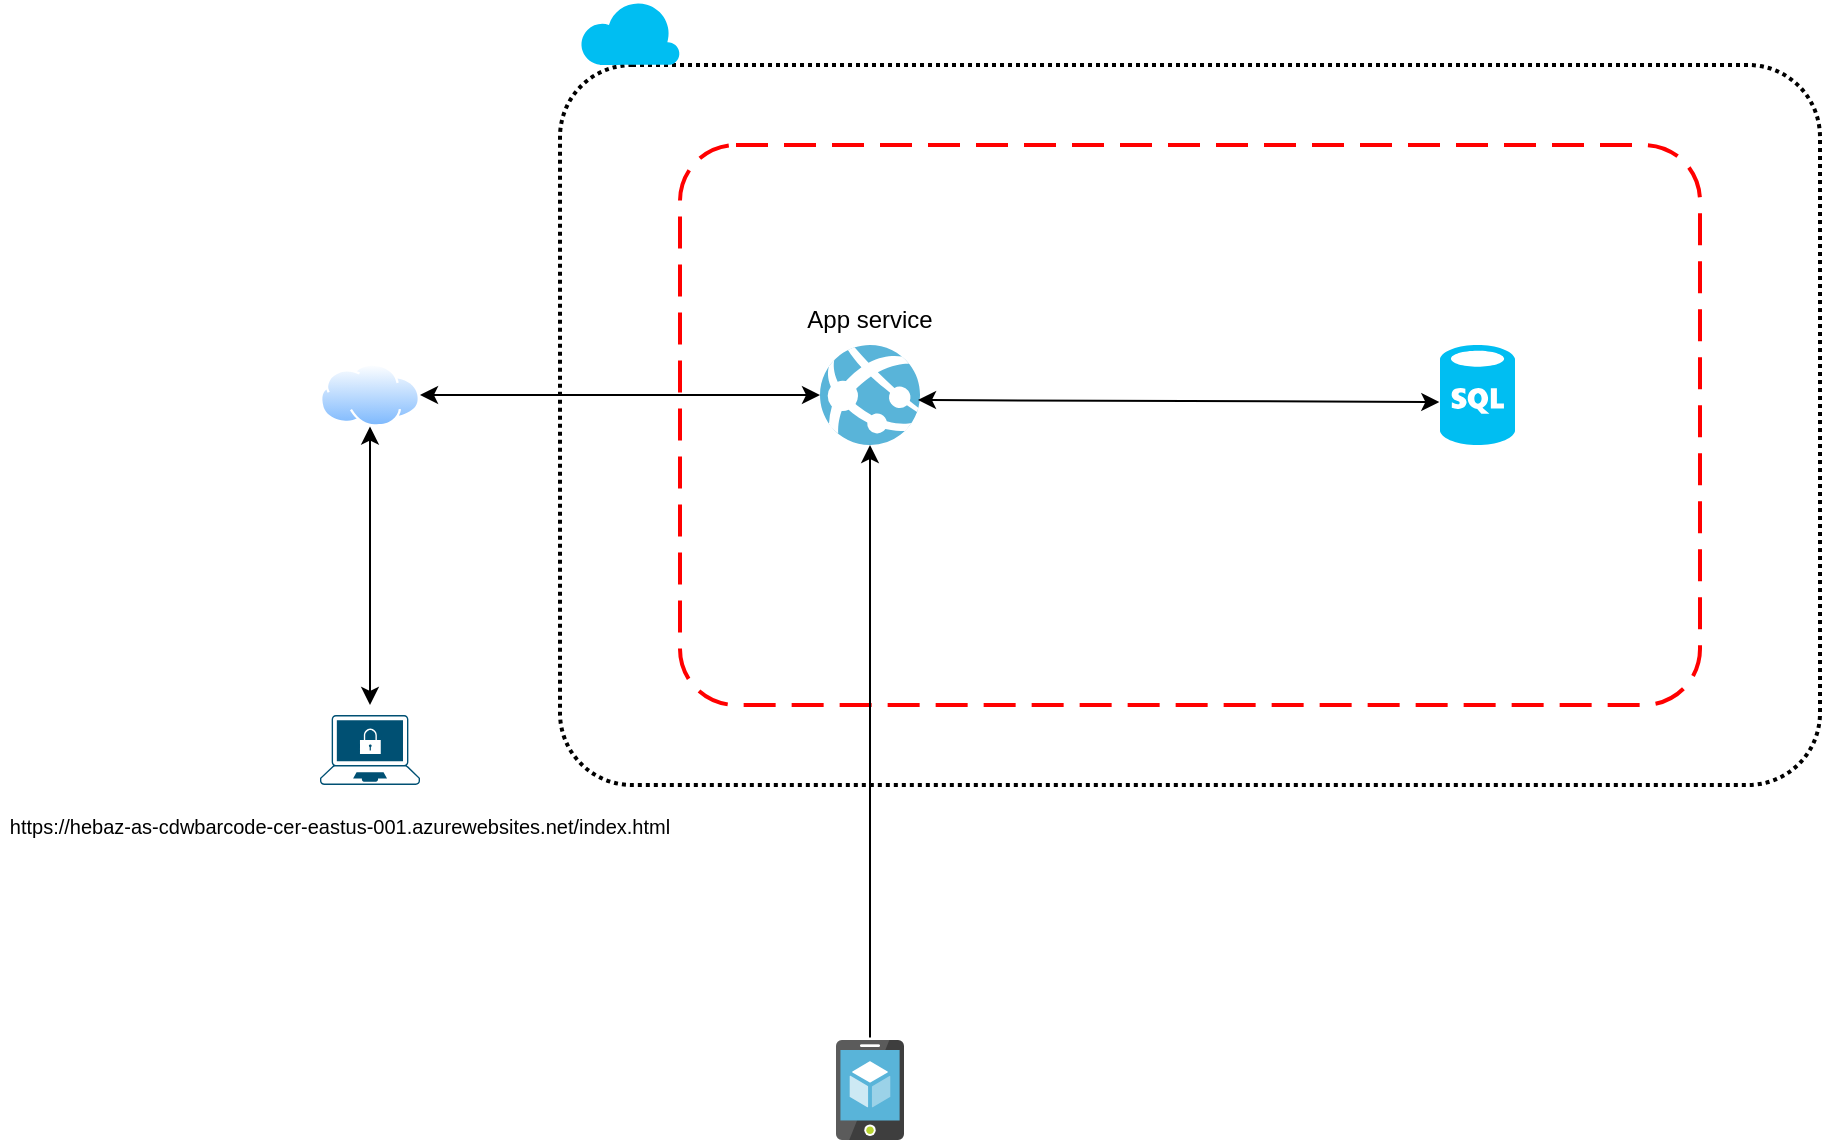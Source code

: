 <mxfile version="15.2.7" type="github">
  <diagram id="Yp6RODjUZ2DRPEcJRlio" name="Page-1">
    <mxGraphModel dx="1813" dy="573" grid="1" gridSize="10" guides="1" tooltips="1" connect="1" arrows="1" fold="1" page="1" pageScale="1" pageWidth="827" pageHeight="1169" math="0" shadow="0">
      <root>
        <mxCell id="0" />
        <mxCell id="1" parent="0" />
        <mxCell id="_b2RyNu1o5ayjHf_voNT-1" value="" style="rounded=1;arcSize=10;dashed=1;fillColor=none;gradientColor=none;dashPattern=1 1;strokeWidth=2;" vertex="1" parent="1">
          <mxGeometry x="-450" y="72.5" width="630" height="360" as="geometry" />
        </mxCell>
        <mxCell id="_b2RyNu1o5ayjHf_voNT-2" value="" style="aspect=fixed;perimeter=ellipsePerimeter;html=1;align=center;shadow=0;dashed=0;spacingTop=3;image;image=img/lib/active_directory/internet_cloud.svg;" vertex="1" parent="1">
          <mxGeometry x="-570" y="221.75" width="50" height="31.5" as="geometry" />
        </mxCell>
        <mxCell id="_b2RyNu1o5ayjHf_voNT-3" value="" style="endArrow=classic;startArrow=classic;html=1;exitX=1;exitY=0.5;exitDx=0;exitDy=0;" edge="1" parent="1" source="_b2RyNu1o5ayjHf_voNT-2" target="_b2RyNu1o5ayjHf_voNT-5">
          <mxGeometry width="50" height="50" relative="1" as="geometry">
            <mxPoint x="-360" y="302.5" as="sourcePoint" />
            <mxPoint x="-391" y="277.98" as="targetPoint" />
          </mxGeometry>
        </mxCell>
        <mxCell id="_b2RyNu1o5ayjHf_voNT-4" value="" style="rounded=1;arcSize=10;dashed=1;strokeColor=#ff0000;fillColor=none;gradientColor=none;dashPattern=8 4;strokeWidth=2;" vertex="1" parent="1">
          <mxGeometry x="-390" y="112.5" width="510" height="280" as="geometry" />
        </mxCell>
        <mxCell id="_b2RyNu1o5ayjHf_voNT-5" value="" style="sketch=0;aspect=fixed;html=1;points=[];align=center;image;fontSize=12;image=img/lib/mscae/App_Services.svg;" vertex="1" parent="1">
          <mxGeometry x="-320" y="212.5" width="50" height="50" as="geometry" />
        </mxCell>
        <mxCell id="_b2RyNu1o5ayjHf_voNT-6" value="" style="points=[[0.13,0.02,0],[0.5,0,0],[0.87,0.02,0],[0.885,0.4,0],[0.985,0.985,0],[0.5,1,0],[0.015,0.985,0],[0.115,0.4,0]];verticalLabelPosition=bottom;sketch=0;html=1;verticalAlign=top;aspect=fixed;align=center;pointerEvents=1;shape=mxgraph.cisco19.secure_endpoints;fillColor=#005073;strokeColor=none;" vertex="1" parent="1">
          <mxGeometry x="-570" y="397.5" width="50" height="35" as="geometry" />
        </mxCell>
        <mxCell id="_b2RyNu1o5ayjHf_voNT-7" value="&lt;span style=&quot;color: rgb(0 , 0 , 0) ; font-style: normal ; font-weight: 400 ; letter-spacing: normal ; text-indent: 0px ; text-transform: none ; word-spacing: 0px ; background-color: rgb(255 , 255 , 255) ; display: inline ; float: none&quot;&gt;&lt;font style=&quot;font-size: 10px&quot;&gt;https://hebaz-as-cdwbarcode-cer-eastus-001.azurewebsites.net/index.html&lt;/font&gt;&lt;/span&gt;" style="text;html=1;strokeColor=none;fillColor=none;align=center;verticalAlign=middle;whiteSpace=wrap;rounded=0;" vertex="1" parent="1">
          <mxGeometry x="-730" y="442.5" width="340" height="20" as="geometry" />
        </mxCell>
        <mxCell id="_b2RyNu1o5ayjHf_voNT-8" value="" style="endArrow=classic;startArrow=classic;html=1;entryX=0.5;entryY=1;entryDx=0;entryDy=0;" edge="1" parent="1" target="_b2RyNu1o5ayjHf_voNT-2">
          <mxGeometry width="50" height="50" relative="1" as="geometry">
            <mxPoint x="-545" y="392.5" as="sourcePoint" />
            <mxPoint x="-600" y="422.5" as="targetPoint" />
          </mxGeometry>
        </mxCell>
        <mxCell id="_b2RyNu1o5ayjHf_voNT-9" value="" style="verticalLabelPosition=bottom;html=1;verticalAlign=top;align=center;strokeColor=none;fillColor=#00BEF2;shape=mxgraph.azure.cloud;" vertex="1" parent="1">
          <mxGeometry x="-440" y="40" width="50" height="32.5" as="geometry" />
        </mxCell>
        <mxCell id="_b2RyNu1o5ayjHf_voNT-10" value="App service" style="text;html=1;strokeColor=none;fillColor=none;align=center;verticalAlign=middle;whiteSpace=wrap;rounded=0;" vertex="1" parent="1">
          <mxGeometry x="-335" y="190" width="80" height="20" as="geometry" />
        </mxCell>
        <mxCell id="_b2RyNu1o5ayjHf_voNT-11" value="" style="verticalLabelPosition=bottom;html=1;verticalAlign=top;align=center;strokeColor=none;fillColor=#00BEF2;shape=mxgraph.azure.sql_database;" vertex="1" parent="1">
          <mxGeometry x="-10" y="212.5" width="37.5" height="50" as="geometry" />
        </mxCell>
        <mxCell id="_b2RyNu1o5ayjHf_voNT-13" value="" style="endArrow=classic;startArrow=classic;html=1;entryX=-0.009;entryY=0.57;entryDx=0;entryDy=0;entryPerimeter=0;exitX=0.98;exitY=0.55;exitDx=0;exitDy=0;exitPerimeter=0;" edge="1" parent="1" source="_b2RyNu1o5ayjHf_voNT-5" target="_b2RyNu1o5ayjHf_voNT-11">
          <mxGeometry width="50" height="50" relative="1" as="geometry">
            <mxPoint x="-130" y="380" as="sourcePoint" />
            <mxPoint x="-80" y="330" as="targetPoint" />
          </mxGeometry>
        </mxCell>
        <mxCell id="_b2RyNu1o5ayjHf_voNT-16" style="edgeStyle=orthogonalEdgeStyle;rounded=0;orthogonalLoop=1;jettySize=auto;html=1;exitX=0.5;exitY=-0.026;exitDx=0;exitDy=0;exitPerimeter=0;" edge="1" parent="1" source="_b2RyNu1o5ayjHf_voNT-14" target="_b2RyNu1o5ayjHf_voNT-5">
          <mxGeometry relative="1" as="geometry">
            <mxPoint x="-303" y="580" as="sourcePoint" />
            <Array as="points" />
          </mxGeometry>
        </mxCell>
        <mxCell id="_b2RyNu1o5ayjHf_voNT-14" value="" style="sketch=0;aspect=fixed;html=1;points=[];align=center;image;fontSize=12;image=img/lib/mscae/App_Service_Mobile_App.svg;" vertex="1" parent="1">
          <mxGeometry x="-312" y="560" width="34" height="50" as="geometry" />
        </mxCell>
      </root>
    </mxGraphModel>
  </diagram>
</mxfile>
